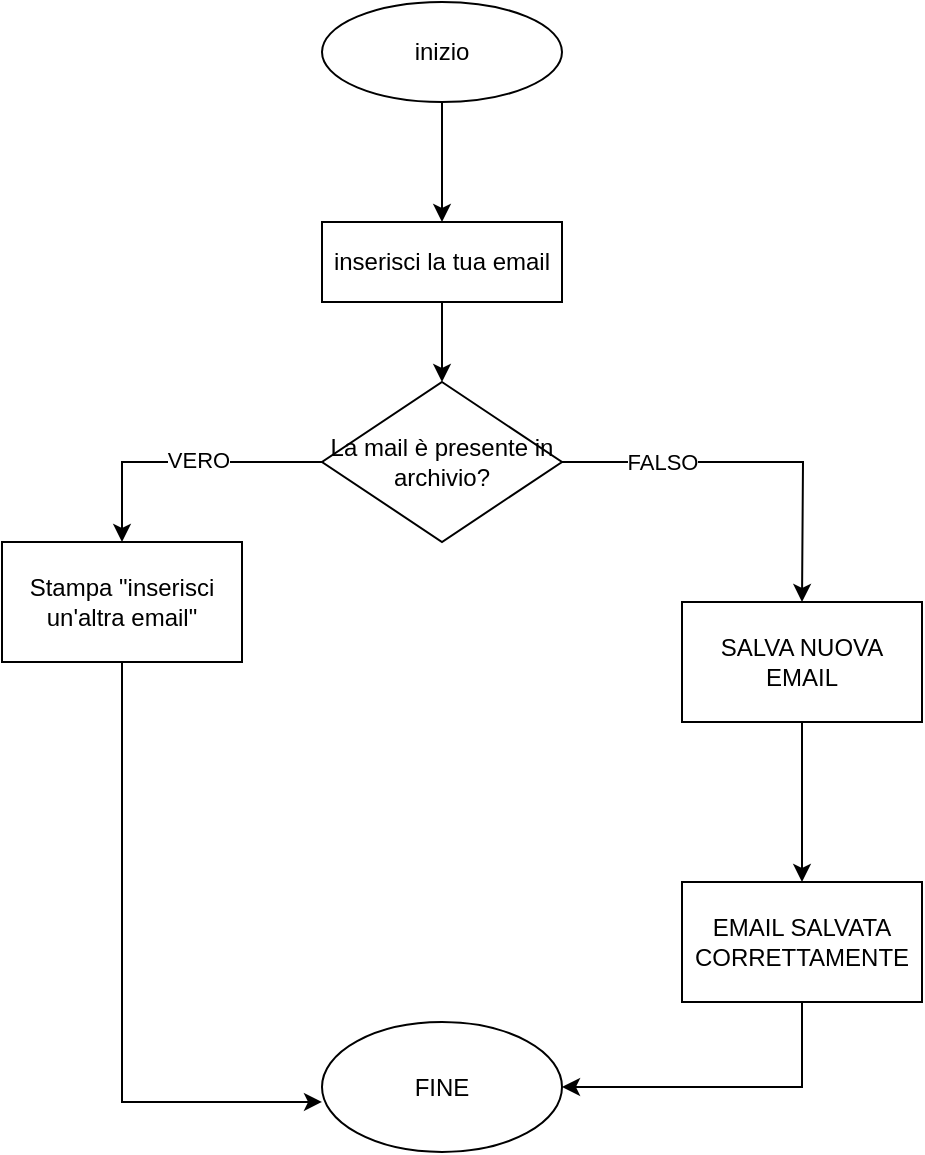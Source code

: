 <mxfile version="20.3.0" type="device"><diagram id="51-ryMUZ-8EnStwwHkkH" name="Pagina-1"><mxGraphModel dx="946" dy="602" grid="1" gridSize="10" guides="1" tooltips="1" connect="1" arrows="1" fold="1" page="1" pageScale="1" pageWidth="827" pageHeight="1169" math="0" shadow="0"><root><mxCell id="0"/><mxCell id="1" parent="0"/><mxCell id="QZTpOceA-olm9RN83s2v-3" style="edgeStyle=orthogonalEdgeStyle;rounded=0;orthogonalLoop=1;jettySize=auto;html=1;exitX=0.5;exitY=1;exitDx=0;exitDy=0;entryX=0.5;entryY=0;entryDx=0;entryDy=0;" edge="1" parent="1" source="QZTpOceA-olm9RN83s2v-1" target="QZTpOceA-olm9RN83s2v-2"><mxGeometry relative="1" as="geometry"/></mxCell><mxCell id="QZTpOceA-olm9RN83s2v-1" value="inizio" style="ellipse;whiteSpace=wrap;html=1;" vertex="1" parent="1"><mxGeometry x="360" y="10" width="120" height="50" as="geometry"/></mxCell><mxCell id="QZTpOceA-olm9RN83s2v-5" style="edgeStyle=orthogonalEdgeStyle;rounded=0;orthogonalLoop=1;jettySize=auto;html=1;entryX=0.5;entryY=0;entryDx=0;entryDy=0;" edge="1" parent="1" source="QZTpOceA-olm9RN83s2v-2" target="QZTpOceA-olm9RN83s2v-4"><mxGeometry relative="1" as="geometry"/></mxCell><mxCell id="QZTpOceA-olm9RN83s2v-2" value="inserisci la tua email" style="rounded=0;whiteSpace=wrap;html=1;" vertex="1" parent="1"><mxGeometry x="360" y="120" width="120" height="40" as="geometry"/></mxCell><mxCell id="QZTpOceA-olm9RN83s2v-7" style="edgeStyle=orthogonalEdgeStyle;rounded=0;orthogonalLoop=1;jettySize=auto;html=1;exitX=0;exitY=0.5;exitDx=0;exitDy=0;entryX=0.5;entryY=0;entryDx=0;entryDy=0;" edge="1" parent="1" source="QZTpOceA-olm9RN83s2v-4" target="QZTpOceA-olm9RN83s2v-9"><mxGeometry relative="1" as="geometry"><mxPoint x="250.04" y="280" as="targetPoint"/></mxGeometry></mxCell><mxCell id="QZTpOceA-olm9RN83s2v-8" value="VERO" style="edgeLabel;html=1;align=center;verticalAlign=middle;resizable=0;points=[];" vertex="1" connectable="0" parent="QZTpOceA-olm9RN83s2v-7"><mxGeometry x="-0.107" y="-1" relative="1" as="geometry"><mxPoint as="offset"/></mxGeometry></mxCell><mxCell id="QZTpOceA-olm9RN83s2v-12" style="edgeStyle=orthogonalEdgeStyle;rounded=0;orthogonalLoop=1;jettySize=auto;html=1;exitX=1;exitY=0.5;exitDx=0;exitDy=0;" edge="1" parent="1" source="QZTpOceA-olm9RN83s2v-4"><mxGeometry relative="1" as="geometry"><mxPoint x="600" y="310" as="targetPoint"/></mxGeometry></mxCell><mxCell id="QZTpOceA-olm9RN83s2v-13" value="FALSO" style="edgeLabel;html=1;align=center;verticalAlign=middle;resizable=0;points=[];" vertex="1" connectable="0" parent="QZTpOceA-olm9RN83s2v-12"><mxGeometry x="-0.463" y="-3" relative="1" as="geometry"><mxPoint x="-1" y="-3" as="offset"/></mxGeometry></mxCell><mxCell id="QZTpOceA-olm9RN83s2v-4" value="La mail è presente in archivio?" style="rhombus;whiteSpace=wrap;html=1;" vertex="1" parent="1"><mxGeometry x="360" y="200" width="120" height="80" as="geometry"/></mxCell><mxCell id="QZTpOceA-olm9RN83s2v-17" style="edgeStyle=orthogonalEdgeStyle;rounded=0;orthogonalLoop=1;jettySize=auto;html=1;exitX=0.5;exitY=1;exitDx=0;exitDy=0;entryX=0;entryY=0.615;entryDx=0;entryDy=0;entryPerimeter=0;" edge="1" parent="1" source="QZTpOceA-olm9RN83s2v-9" target="QZTpOceA-olm9RN83s2v-15"><mxGeometry relative="1" as="geometry"/></mxCell><mxCell id="QZTpOceA-olm9RN83s2v-9" value="Stampa &quot;inserisci un'altra email&quot;" style="rounded=0;whiteSpace=wrap;html=1;" vertex="1" parent="1"><mxGeometry x="200" y="280" width="120" height="60" as="geometry"/></mxCell><mxCell id="QZTpOceA-olm9RN83s2v-22" style="edgeStyle=orthogonalEdgeStyle;rounded=0;orthogonalLoop=1;jettySize=auto;html=1;entryX=0.5;entryY=0;entryDx=0;entryDy=0;" edge="1" parent="1" source="QZTpOceA-olm9RN83s2v-11" target="QZTpOceA-olm9RN83s2v-14"><mxGeometry relative="1" as="geometry"/></mxCell><mxCell id="QZTpOceA-olm9RN83s2v-11" value="SALVA NUOVA EMAIL" style="rounded=0;whiteSpace=wrap;html=1;" vertex="1" parent="1"><mxGeometry x="540" y="310" width="120" height="60" as="geometry"/></mxCell><mxCell id="QZTpOceA-olm9RN83s2v-18" style="edgeStyle=orthogonalEdgeStyle;rounded=0;orthogonalLoop=1;jettySize=auto;html=1;exitX=0.5;exitY=1;exitDx=0;exitDy=0;entryX=1;entryY=0.5;entryDx=0;entryDy=0;" edge="1" parent="1" source="QZTpOceA-olm9RN83s2v-14" target="QZTpOceA-olm9RN83s2v-15"><mxGeometry relative="1" as="geometry"/></mxCell><mxCell id="QZTpOceA-olm9RN83s2v-14" value="EMAIL SALVATA CORRETTAMENTE" style="rounded=0;whiteSpace=wrap;html=1;" vertex="1" parent="1"><mxGeometry x="540" y="450" width="120" height="60" as="geometry"/></mxCell><mxCell id="QZTpOceA-olm9RN83s2v-15" value="FINE" style="ellipse;whiteSpace=wrap;html=1;" vertex="1" parent="1"><mxGeometry x="360" y="520" width="120" height="65" as="geometry"/></mxCell></root></mxGraphModel></diagram></mxfile>